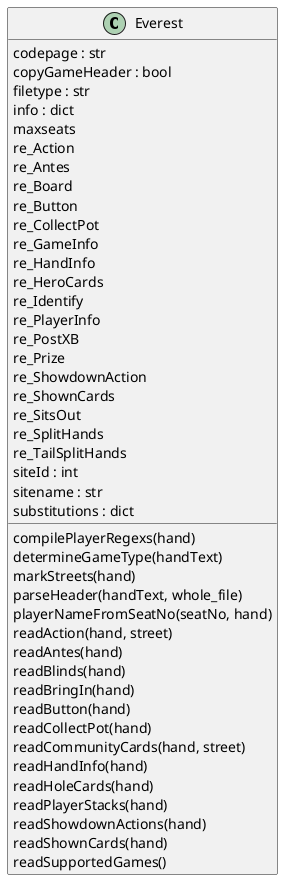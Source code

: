 @startuml classes
set namespaceSeparator none
class "Everest" as EverestToFpdb.Everest {
  codepage : str
  copyGameHeader : bool
  filetype : str
  info : dict
  maxseats
  re_Action
  re_Antes
  re_Board
  re_Button
  re_CollectPot
  re_GameInfo
  re_HandInfo
  re_HeroCards
  re_Identify
  re_PlayerInfo
  re_PostXB
  re_Prize
  re_ShowdownAction
  re_ShownCards
  re_SitsOut
  re_SplitHands
  re_TailSplitHands
  siteId : int
  sitename : str
  substitutions : dict
  compilePlayerRegexs(hand)
  determineGameType(handText)
  markStreets(hand)
  parseHeader(handText, whole_file)
  playerNameFromSeatNo(seatNo, hand)
  readAction(hand, street)
  readAntes(hand)
  readBlinds(hand)
  readBringIn(hand)
  readButton(hand)
  readCollectPot(hand)
  readCommunityCards(hand, street)
  readHandInfo(hand)
  readHoleCards(hand)
  readPlayerStacks(hand)
  readShowdownActions(hand)
  readShownCards(hand)
  readSupportedGames()
}
@enduml

